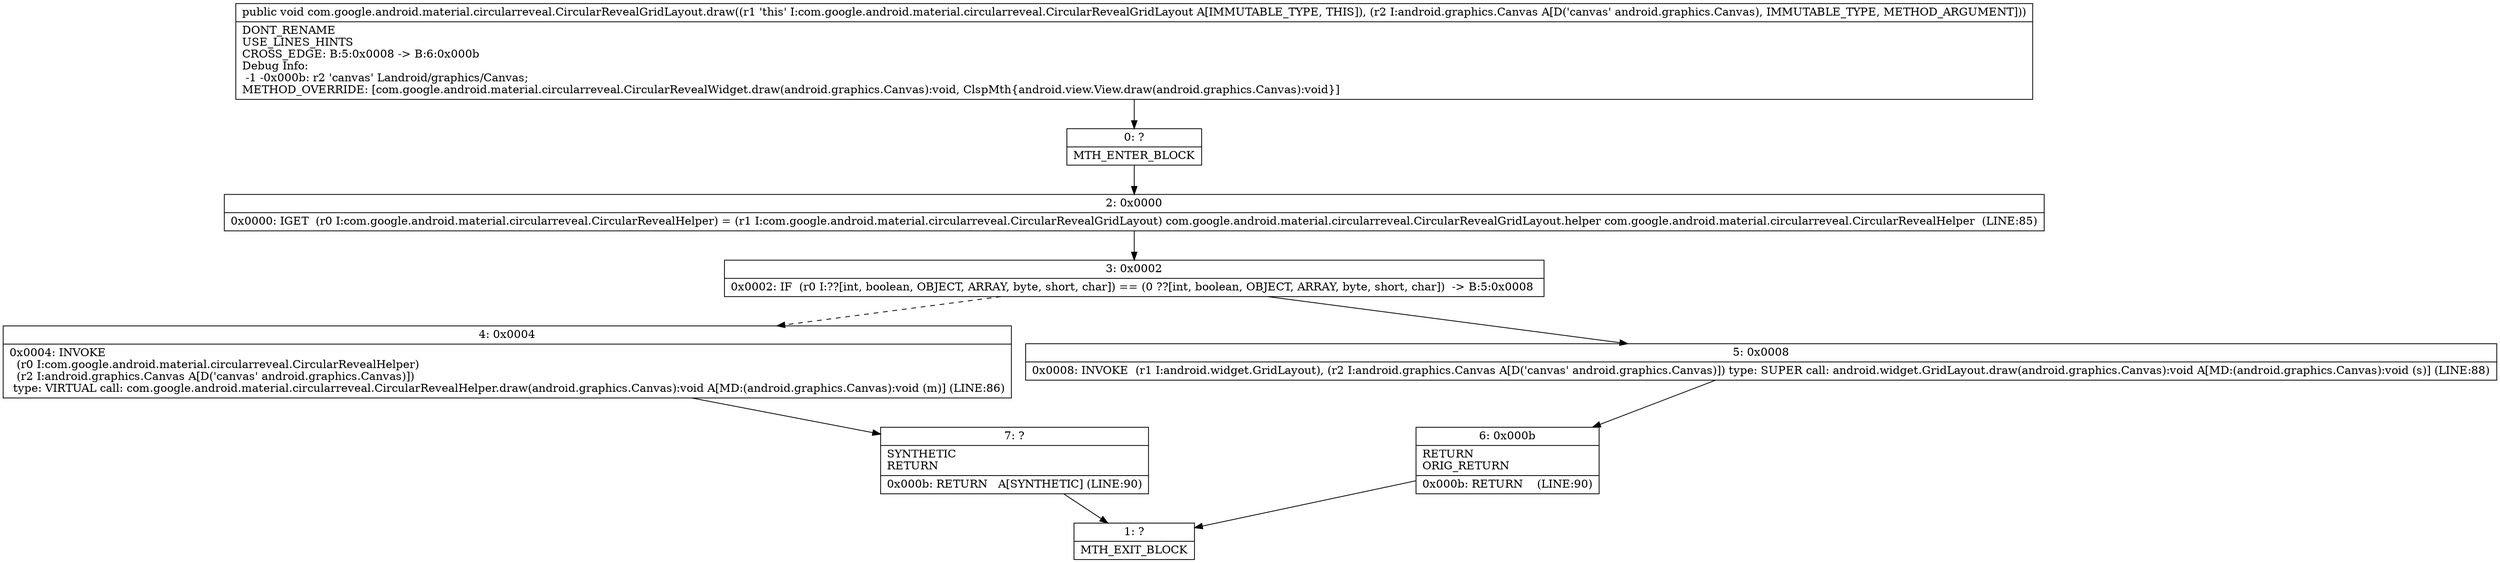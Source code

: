 digraph "CFG forcom.google.android.material.circularreveal.CircularRevealGridLayout.draw(Landroid\/graphics\/Canvas;)V" {
Node_0 [shape=record,label="{0\:\ ?|MTH_ENTER_BLOCK\l}"];
Node_2 [shape=record,label="{2\:\ 0x0000|0x0000: IGET  (r0 I:com.google.android.material.circularreveal.CircularRevealHelper) = (r1 I:com.google.android.material.circularreveal.CircularRevealGridLayout) com.google.android.material.circularreveal.CircularRevealGridLayout.helper com.google.android.material.circularreveal.CircularRevealHelper  (LINE:85)\l}"];
Node_3 [shape=record,label="{3\:\ 0x0002|0x0002: IF  (r0 I:??[int, boolean, OBJECT, ARRAY, byte, short, char]) == (0 ??[int, boolean, OBJECT, ARRAY, byte, short, char])  \-\> B:5:0x0008 \l}"];
Node_4 [shape=record,label="{4\:\ 0x0004|0x0004: INVOKE  \l  (r0 I:com.google.android.material.circularreveal.CircularRevealHelper)\l  (r2 I:android.graphics.Canvas A[D('canvas' android.graphics.Canvas)])\l type: VIRTUAL call: com.google.android.material.circularreveal.CircularRevealHelper.draw(android.graphics.Canvas):void A[MD:(android.graphics.Canvas):void (m)] (LINE:86)\l}"];
Node_7 [shape=record,label="{7\:\ ?|SYNTHETIC\lRETURN\l|0x000b: RETURN   A[SYNTHETIC] (LINE:90)\l}"];
Node_1 [shape=record,label="{1\:\ ?|MTH_EXIT_BLOCK\l}"];
Node_5 [shape=record,label="{5\:\ 0x0008|0x0008: INVOKE  (r1 I:android.widget.GridLayout), (r2 I:android.graphics.Canvas A[D('canvas' android.graphics.Canvas)]) type: SUPER call: android.widget.GridLayout.draw(android.graphics.Canvas):void A[MD:(android.graphics.Canvas):void (s)] (LINE:88)\l}"];
Node_6 [shape=record,label="{6\:\ 0x000b|RETURN\lORIG_RETURN\l|0x000b: RETURN    (LINE:90)\l}"];
MethodNode[shape=record,label="{public void com.google.android.material.circularreveal.CircularRevealGridLayout.draw((r1 'this' I:com.google.android.material.circularreveal.CircularRevealGridLayout A[IMMUTABLE_TYPE, THIS]), (r2 I:android.graphics.Canvas A[D('canvas' android.graphics.Canvas), IMMUTABLE_TYPE, METHOD_ARGUMENT]))  | DONT_RENAME\lUSE_LINES_HINTS\lCROSS_EDGE: B:5:0x0008 \-\> B:6:0x000b\lDebug Info:\l  \-1 \-0x000b: r2 'canvas' Landroid\/graphics\/Canvas;\lMETHOD_OVERRIDE: [com.google.android.material.circularreveal.CircularRevealWidget.draw(android.graphics.Canvas):void, ClspMth\{android.view.View.draw(android.graphics.Canvas):void\}]\l}"];
MethodNode -> Node_0;Node_0 -> Node_2;
Node_2 -> Node_3;
Node_3 -> Node_4[style=dashed];
Node_3 -> Node_5;
Node_4 -> Node_7;
Node_7 -> Node_1;
Node_5 -> Node_6;
Node_6 -> Node_1;
}

